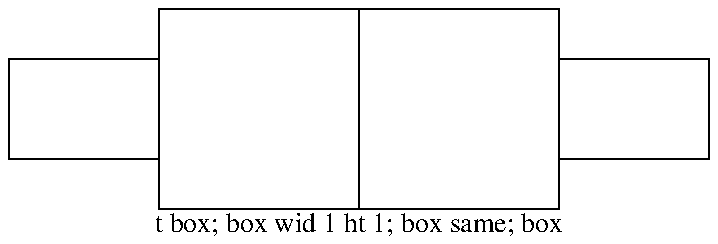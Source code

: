 .PS
  box; box wid 1 ht 1; box same; box
  "\tt box; box wid 1 ht 1; box same; box" at 2nd box.se below
.PE
